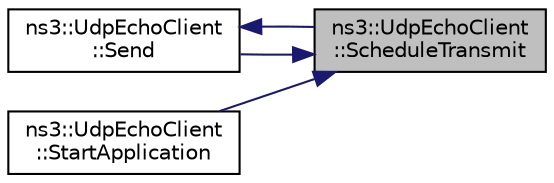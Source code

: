 digraph "ns3::UdpEchoClient::ScheduleTransmit"
{
 // LATEX_PDF_SIZE
  edge [fontname="Helvetica",fontsize="10",labelfontname="Helvetica",labelfontsize="10"];
  node [fontname="Helvetica",fontsize="10",shape=record];
  rankdir="RL";
  Node1 [label="ns3::UdpEchoClient\l::ScheduleTransmit",height=0.2,width=0.4,color="black", fillcolor="grey75", style="filled", fontcolor="black",tooltip="Schedule the next packet transmission."];
  Node1 -> Node2 [dir="back",color="midnightblue",fontsize="10",style="solid",fontname="Helvetica"];
  Node2 [label="ns3::UdpEchoClient\l::Send",height=0.2,width=0.4,color="black", fillcolor="white", style="filled",URL="$classns3_1_1_udp_echo_client.html#acdbfd43efe67c30d2eb0b92a8dcbcdde",tooltip="Send a packet."];
  Node2 -> Node1 [dir="back",color="midnightblue",fontsize="10",style="solid",fontname="Helvetica"];
  Node1 -> Node3 [dir="back",color="midnightblue",fontsize="10",style="solid",fontname="Helvetica"];
  Node3 [label="ns3::UdpEchoClient\l::StartApplication",height=0.2,width=0.4,color="black", fillcolor="white", style="filled",URL="$classns3_1_1_udp_echo_client.html#a48fffea76bbceda5b0bec9c3007411fc",tooltip="Application specific startup code."];
}
